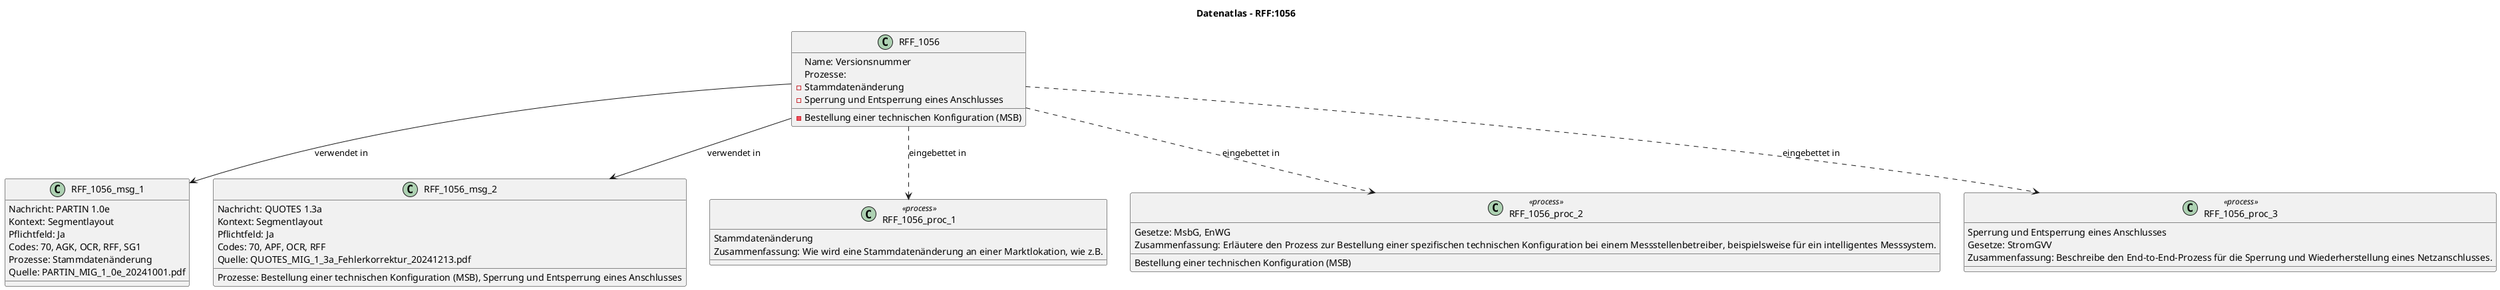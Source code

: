 @startuml
title Datenatlas – RFF:1056
class RFF_1056 {
  Name: Versionsnummer
  Prozesse:
    - Stammdatenänderung
    - Bestellung einer technischen Konfiguration (MSB)
    - Sperrung und Entsperrung eines Anschlusses
}
class RFF_1056_msg_1 {
  Nachricht: PARTIN 1.0e
  Kontext: Segmentlayout
  Pflichtfeld: Ja
  Codes: 70, AGK, OCR, RFF, SG1
  Prozesse: Stammdatenänderung
  Quelle: PARTIN_MIG_1_0e_20241001.pdf
}
RFF_1056 --> RFF_1056_msg_1 : verwendet in
class RFF_1056_msg_2 {
  Nachricht: QUOTES 1.3a
  Kontext: Segmentlayout
  Pflichtfeld: Ja
  Codes: 70, APF, OCR, RFF
  Prozesse: Bestellung einer technischen Konfiguration (MSB), Sperrung und Entsperrung eines Anschlusses
  Quelle: QUOTES_MIG_1_3a_Fehlerkorrektur_20241213.pdf
}
RFF_1056 --> RFF_1056_msg_2 : verwendet in
class RFF_1056_proc_1 <<process>> {
  Stammdatenänderung
  Zusammenfassung: Wie wird eine Stammdatenänderung an einer Marktlokation, wie z.B.
}
RFF_1056 ..> RFF_1056_proc_1 : eingebettet in
class RFF_1056_proc_2 <<process>> {
  Bestellung einer technischen Konfiguration (MSB)
  Gesetze: MsbG, EnWG
  Zusammenfassung: Erläutere den Prozess zur Bestellung einer spezifischen technischen Konfiguration bei einem Messstellenbetreiber, beispielsweise für ein intelligentes Messsystem.
}
RFF_1056 ..> RFF_1056_proc_2 : eingebettet in
class RFF_1056_proc_3 <<process>> {
  Sperrung und Entsperrung eines Anschlusses
  Gesetze: StromGVV
  Zusammenfassung: Beschreibe den End-to-End-Prozess für die Sperrung und Wiederherstellung eines Netzanschlusses.
}
RFF_1056 ..> RFF_1056_proc_3 : eingebettet in
@enduml